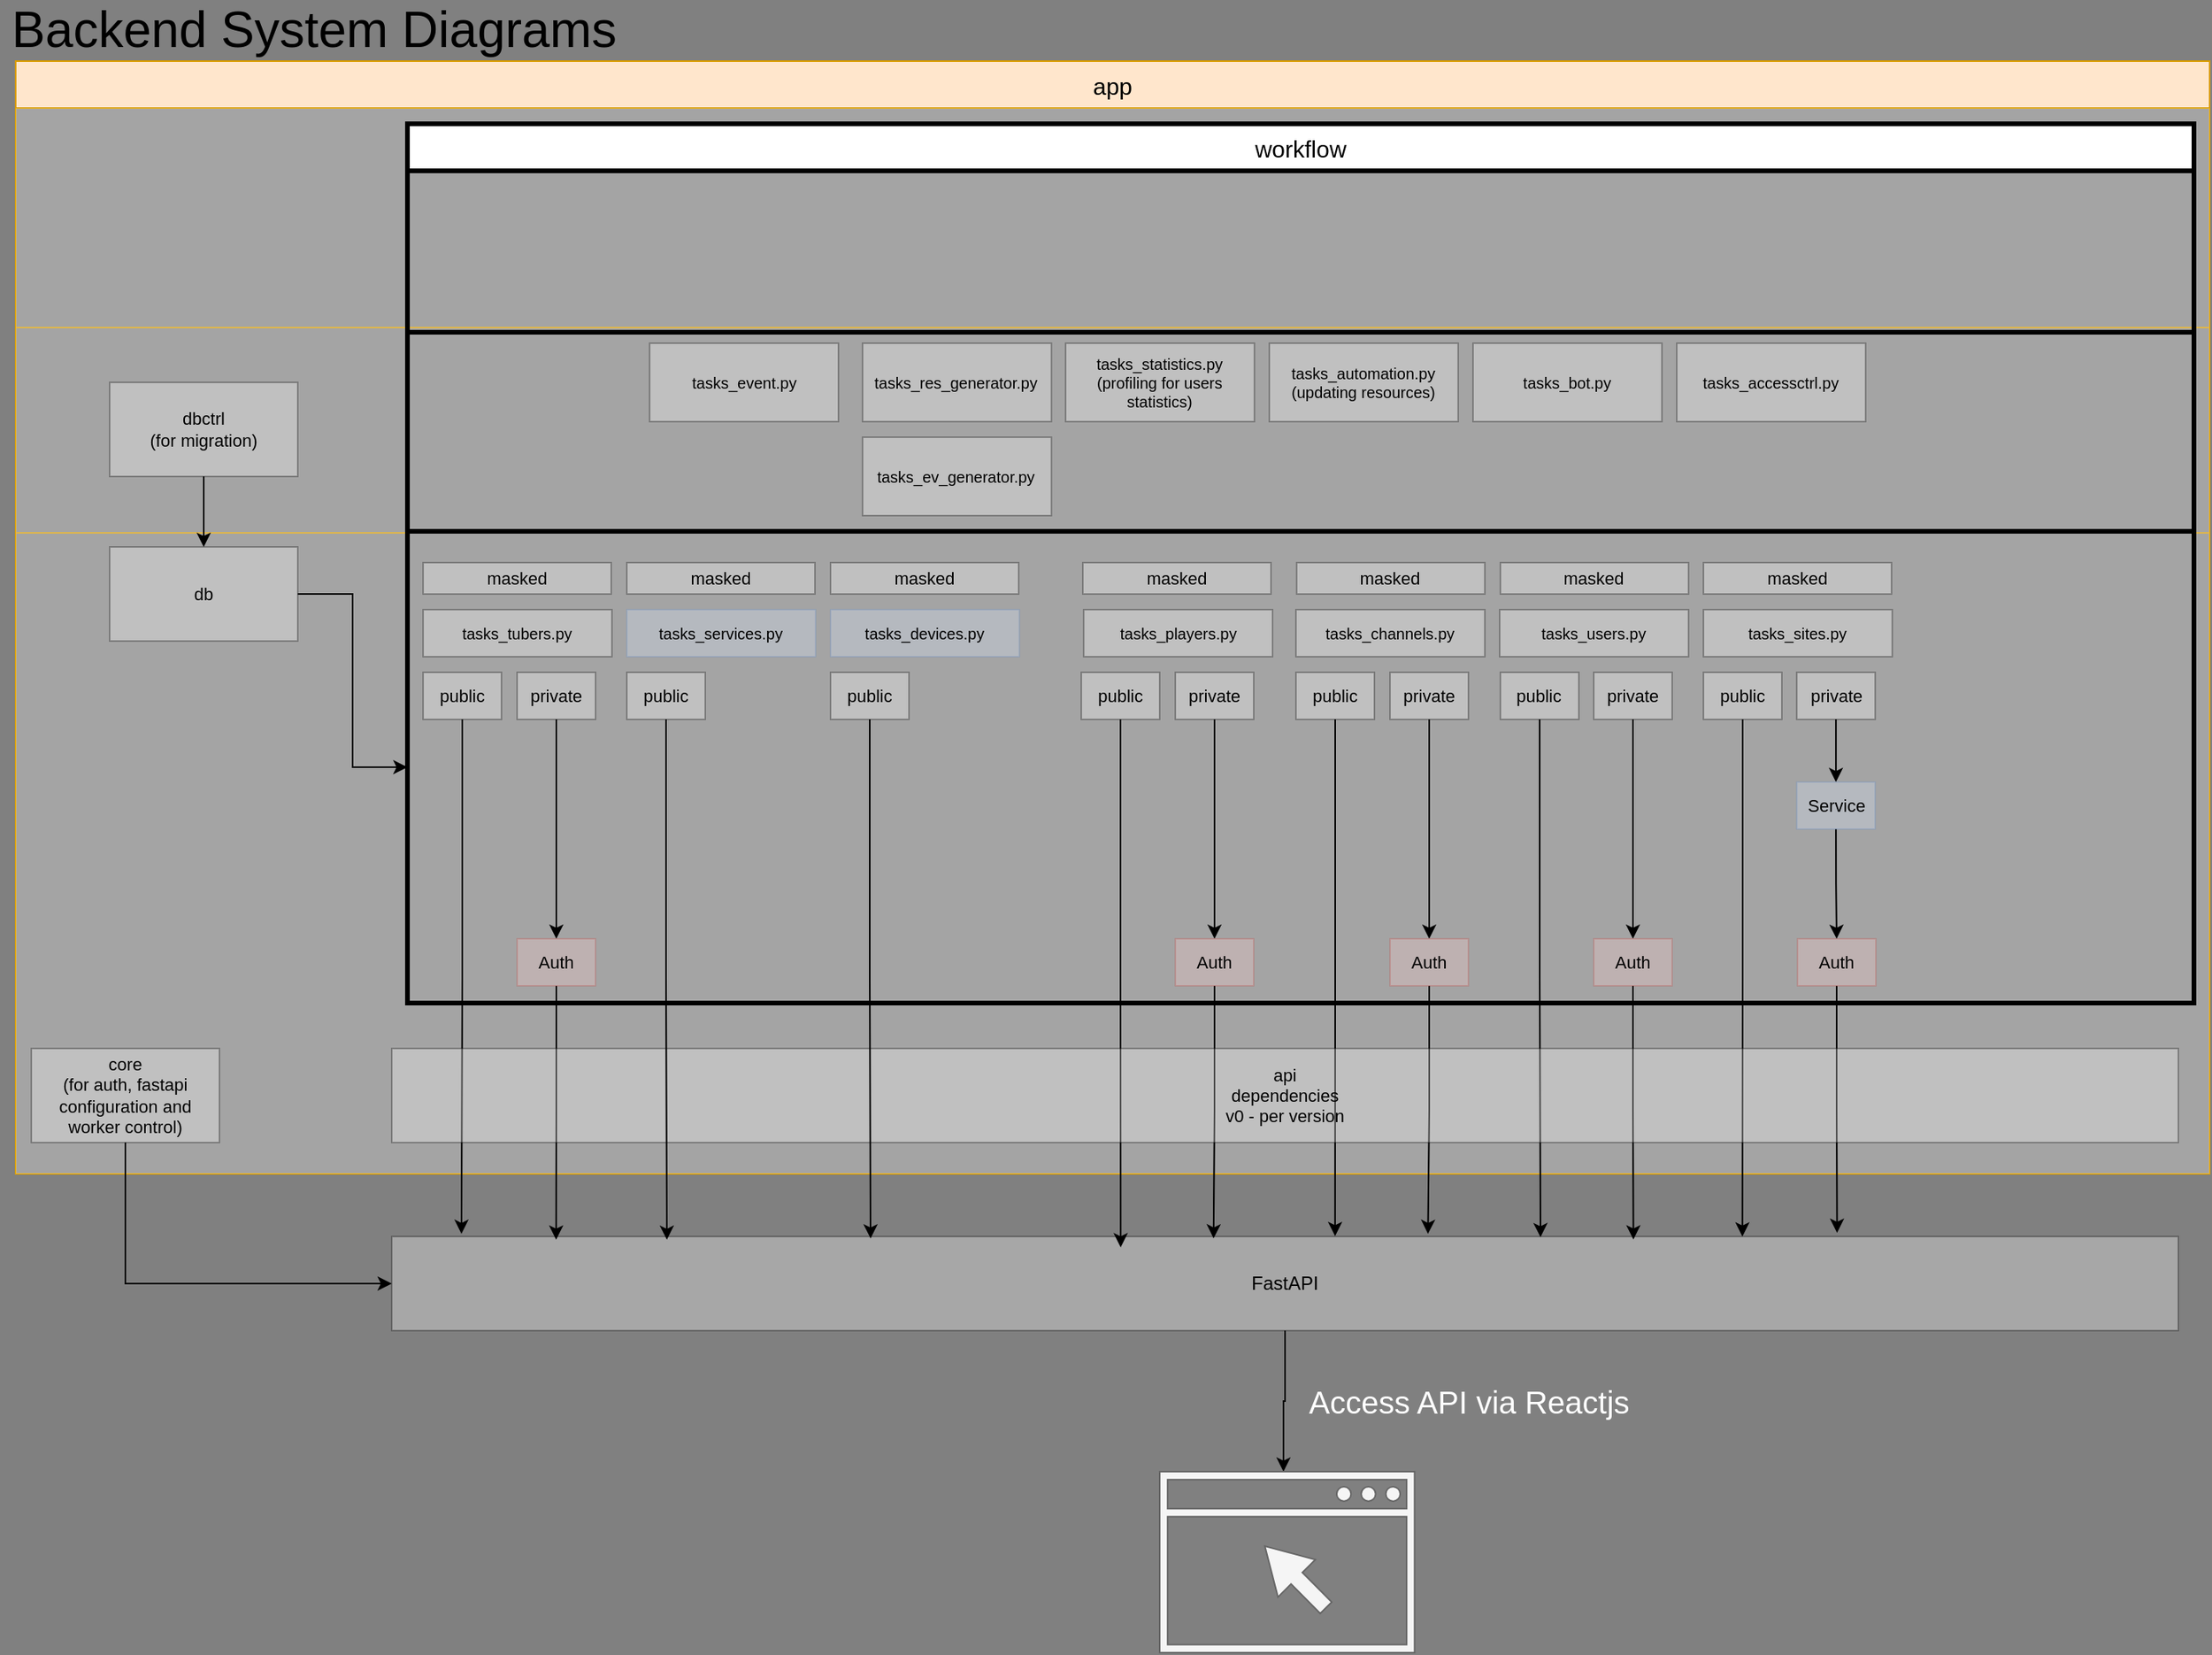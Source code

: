 <mxfile version="16.1.0" type="github">
  <diagram id="8mYQ9tFJFdCZUb9-reb6" name="Page-1">
    <mxGraphModel dx="1407" dy="750" grid="1" gridSize="10" guides="1" tooltips="1" connect="1" arrows="1" fold="1" page="1" pageScale="1" pageWidth="827" pageHeight="1169" background="#808080" math="0" shadow="0">
      <root>
        <mxCell id="0" />
        <mxCell id="1" parent="0" />
        <mxCell id="WOKx7JHoCVHnTNnq_0IK-1" value="app" style="shape=table;startSize=30;container=1;collapsible=0;childLayout=tableLayout;fontSize=15;fillColor=#ffe6cc;strokeColor=#d79b00;movable=1;resizable=1;rotatable=1;deletable=1;editable=1;connectable=1;fontColor=#000000;" vertex="1" parent="1">
          <mxGeometry x="10" y="50" width="1400" height="710" as="geometry" />
        </mxCell>
        <mxCell id="WOKx7JHoCVHnTNnq_0IK-2" value="" style="shape=partialRectangle;collapsible=0;dropTarget=0;fillColor=none;top=0;left=0;bottom=0;right=0;points=[[0,0.5],[1,0.5]];portConstraint=eastwest;fontSize=32;opacity=30;" vertex="1" parent="WOKx7JHoCVHnTNnq_0IK-1">
          <mxGeometry y="30" width="1400" height="140" as="geometry" />
        </mxCell>
        <mxCell id="WOKx7JHoCVHnTNnq_0IK-3" value="" style="shape=partialRectangle;html=1;whiteSpace=wrap;connectable=0;overflow=hidden;fillColor=#f5f5f5;top=0;left=0;bottom=0;right=0;pointerEvents=1;fontSize=32;opacity=30;strokeColor=#666666;fontColor=#333333;" vertex="1" parent="WOKx7JHoCVHnTNnq_0IK-2">
          <mxGeometry width="1400" height="140" as="geometry">
            <mxRectangle width="1400" height="140" as="alternateBounds" />
          </mxGeometry>
        </mxCell>
        <mxCell id="WOKx7JHoCVHnTNnq_0IK-4" value="" style="shape=partialRectangle;collapsible=0;dropTarget=0;fillColor=none;top=0;left=0;bottom=0;right=0;points=[[0,0.5],[1,0.5]];portConstraint=eastwest;fontSize=32;opacity=30;" vertex="1" parent="WOKx7JHoCVHnTNnq_0IK-1">
          <mxGeometry y="170" width="1400" height="131" as="geometry" />
        </mxCell>
        <mxCell id="WOKx7JHoCVHnTNnq_0IK-5" value="" style="shape=partialRectangle;html=1;whiteSpace=wrap;connectable=0;overflow=hidden;fillColor=#f5f5f5;top=0;left=0;bottom=0;right=0;pointerEvents=1;fontSize=32;opacity=30;fontColor=#333333;strokeColor=#666666;" vertex="1" parent="WOKx7JHoCVHnTNnq_0IK-4">
          <mxGeometry width="1400" height="131" as="geometry">
            <mxRectangle width="1400" height="131" as="alternateBounds" />
          </mxGeometry>
        </mxCell>
        <mxCell id="WOKx7JHoCVHnTNnq_0IK-6" value="" style="shape=partialRectangle;collapsible=0;dropTarget=0;fillColor=none;top=0;left=0;bottom=0;right=0;points=[[0,0.5],[1,0.5]];portConstraint=eastwest;fontSize=15;opacity=30;" vertex="1" parent="WOKx7JHoCVHnTNnq_0IK-1">
          <mxGeometry y="301" width="1400" height="409" as="geometry" />
        </mxCell>
        <mxCell id="WOKx7JHoCVHnTNnq_0IK-7" value="" style="shape=partialRectangle;html=1;whiteSpace=wrap;connectable=0;overflow=hidden;fillColor=#f5f5f5;top=0;left=0;bottom=0;right=0;pointerEvents=1;fontSize=15;opacity=30;fontColor=#333333;strokeColor=#666666;" vertex="1" parent="WOKx7JHoCVHnTNnq_0IK-6">
          <mxGeometry width="1400" height="409" as="geometry">
            <mxRectangle width="1400" height="409" as="alternateBounds" />
          </mxGeometry>
        </mxCell>
        <mxCell id="ISWFT-Lty1C0rzzajxvx-115" value="workflow" style="shape=table;startSize=30;container=1;collapsible=0;childLayout=tableLayout;fontSize=15;movable=1;resizable=1;rotatable=1;deletable=1;editable=1;connectable=1;strokeWidth=3;" vertex="1" parent="1">
          <mxGeometry x="260" y="90" width="1140" height="561" as="geometry" />
        </mxCell>
        <mxCell id="ISWFT-Lty1C0rzzajxvx-116" value="" style="shape=partialRectangle;collapsible=0;dropTarget=0;fillColor=none;top=0;left=0;bottom=0;right=0;points=[[0,0.5],[1,0.5]];portConstraint=eastwest;fontSize=32;opacity=30;movable=1;resizable=1;rotatable=1;deletable=1;editable=1;connectable=1;" vertex="1" parent="ISWFT-Lty1C0rzzajxvx-115">
          <mxGeometry y="30" width="1140" height="103" as="geometry" />
        </mxCell>
        <mxCell id="ISWFT-Lty1C0rzzajxvx-117" value="" style="shape=partialRectangle;html=1;whiteSpace=wrap;connectable=0;overflow=hidden;fillColor=none;top=0;left=0;bottom=0;right=0;pointerEvents=1;fontSize=32;opacity=30;" vertex="1" parent="ISWFT-Lty1C0rzzajxvx-116">
          <mxGeometry width="1140" height="103" as="geometry">
            <mxRectangle width="1140" height="103" as="alternateBounds" />
          </mxGeometry>
        </mxCell>
        <mxCell id="ISWFT-Lty1C0rzzajxvx-118" value="" style="shape=partialRectangle;collapsible=0;dropTarget=0;fillColor=none;top=0;left=0;bottom=0;right=0;points=[[0,0.5],[1,0.5]];portConstraint=eastwest;fontSize=32;opacity=30;movable=1;resizable=1;rotatable=1;deletable=1;editable=1;connectable=1;" vertex="1" parent="ISWFT-Lty1C0rzzajxvx-115">
          <mxGeometry y="133" width="1140" height="127" as="geometry" />
        </mxCell>
        <mxCell id="ISWFT-Lty1C0rzzajxvx-119" value="" style="shape=partialRectangle;html=1;whiteSpace=wrap;connectable=0;overflow=hidden;fillColor=none;top=0;left=0;bottom=0;right=0;pointerEvents=1;fontSize=32;opacity=30;" vertex="1" parent="ISWFT-Lty1C0rzzajxvx-118">
          <mxGeometry width="1140" height="127" as="geometry">
            <mxRectangle width="1140" height="127" as="alternateBounds" />
          </mxGeometry>
        </mxCell>
        <mxCell id="ISWFT-Lty1C0rzzajxvx-121" value="" style="shape=partialRectangle;collapsible=0;dropTarget=0;fillColor=none;top=0;left=0;bottom=0;right=0;points=[[0,0.5],[1,0.5]];portConstraint=eastwest;fontSize=15;opacity=30;movable=1;resizable=1;rotatable=1;deletable=1;editable=1;connectable=1;" vertex="1" parent="ISWFT-Lty1C0rzzajxvx-115">
          <mxGeometry y="260" width="1140" height="301" as="geometry" />
        </mxCell>
        <mxCell id="ISWFT-Lty1C0rzzajxvx-122" value="" style="shape=partialRectangle;html=1;whiteSpace=wrap;connectable=0;overflow=hidden;fillColor=none;top=0;left=0;bottom=0;right=0;pointerEvents=1;fontSize=15;opacity=30;" vertex="1" parent="ISWFT-Lty1C0rzzajxvx-121">
          <mxGeometry width="1140" height="301" as="geometry">
            <mxRectangle width="1140" height="301" as="alternateBounds" />
          </mxGeometry>
        </mxCell>
        <mxCell id="WOKx7JHoCVHnTNnq_0IK-93" style="edgeStyle=orthogonalEdgeStyle;rounded=0;orthogonalLoop=1;jettySize=auto;html=1;exitX=0.5;exitY=1;exitDx=0;exitDy=0;fontSize=11;" edge="1" parent="1" source="ISWFT-Lty1C0rzzajxvx-112" target="WOKx7JHoCVHnTNnq_0IK-92">
          <mxGeometry relative="1" as="geometry">
            <Array as="points">
              <mxPoint x="820" y="905" />
              <mxPoint x="819" y="905" />
            </Array>
          </mxGeometry>
        </mxCell>
        <mxCell id="ISWFT-Lty1C0rzzajxvx-112" value="FastAPI" style="whiteSpace=wrap;html=1;opacity=30;" vertex="1" parent="1">
          <mxGeometry x="250" y="800" width="1140" height="60" as="geometry" />
        </mxCell>
        <mxCell id="ISWFT-Lty1C0rzzajxvx-113" value="&lt;div style=&quot;font-size: 32px&quot;&gt;&lt;font style=&quot;font-size: 32px&quot;&gt;Backend System Diagrams&lt;/font&gt;&lt;/div&gt;" style="text;html=1;align=center;verticalAlign=middle;resizable=0;points=[];autosize=1;strokeColor=none;fillColor=none;" vertex="1" parent="1">
          <mxGeometry y="20" width="400" height="20" as="geometry" />
        </mxCell>
        <mxCell id="WOKx7JHoCVHnTNnq_0IK-20" style="edgeStyle=orthogonalEdgeStyle;rounded=0;orthogonalLoop=1;jettySize=auto;html=1;exitX=0.5;exitY=1;exitDx=0;exitDy=0;fontSize=11;movable=1;resizable=1;rotatable=1;deletable=1;editable=1;connectable=1;entryX=0.039;entryY=-0.029;entryDx=0;entryDy=0;entryPerimeter=0;" edge="1" parent="1" source="WOKx7JHoCVHnTNnq_0IK-11" target="ISWFT-Lty1C0rzzajxvx-112">
          <mxGeometry relative="1" as="geometry">
            <mxPoint x="295" y="780" as="targetPoint" />
            <Array as="points">
              <mxPoint x="295" y="635" />
            </Array>
          </mxGeometry>
        </mxCell>
        <mxCell id="WOKx7JHoCVHnTNnq_0IK-11" value="public" style="whiteSpace=wrap;html=1;fontSize=11;opacity=30;" vertex="1" parent="1">
          <mxGeometry x="270" y="440" width="50" height="30" as="geometry" />
        </mxCell>
        <mxCell id="ISWFT-Lty1C0rzzajxvx-114" value="tasks_tubers.py" style="whiteSpace=wrap;html=1;opacity=30;fontSize=10;" vertex="1" parent="1">
          <mxGeometry x="270" y="400" width="120.455" height="30" as="geometry" />
        </mxCell>
        <mxCell id="WOKx7JHoCVHnTNnq_0IK-8" value="tasks_players.py" style="whiteSpace=wrap;html=1;opacity=30;fontSize=10;" vertex="1" parent="1">
          <mxGeometry x="691.545" y="400" width="120.455" height="30" as="geometry" />
        </mxCell>
        <mxCell id="WOKx7JHoCVHnTNnq_0IK-9" value="tasks_users.py" style="whiteSpace=wrap;html=1;opacity=30;fontSize=10;" vertex="1" parent="1">
          <mxGeometry x="956.995" y="400" width="120.455" height="30" as="geometry" />
        </mxCell>
        <mxCell id="WOKx7JHoCVHnTNnq_0IK-10" value="&lt;div style=&quot;font-size: 10px;&quot;&gt;tasks_channels.py&lt;/div&gt;" style="whiteSpace=wrap;html=1;opacity=30;fontSize=10;" vertex="1" parent="1">
          <mxGeometry x="826.995" y="400" width="120.455" height="30" as="geometry" />
        </mxCell>
        <mxCell id="WOKx7JHoCVHnTNnq_0IK-33" style="edgeStyle=orthogonalEdgeStyle;rounded=0;orthogonalLoop=1;jettySize=auto;html=1;exitX=0.5;exitY=1;exitDx=0;exitDy=0;fontSize=11;" edge="1" parent="1" source="WOKx7JHoCVHnTNnq_0IK-13" target="WOKx7JHoCVHnTNnq_0IK-28">
          <mxGeometry relative="1" as="geometry" />
        </mxCell>
        <mxCell id="WOKx7JHoCVHnTNnq_0IK-13" value="private" style="whiteSpace=wrap;html=1;fontSize=11;opacity=30;" vertex="1" parent="1">
          <mxGeometry x="330" y="440" width="50" height="30" as="geometry" />
        </mxCell>
        <mxCell id="WOKx7JHoCVHnTNnq_0IK-34" style="edgeStyle=orthogonalEdgeStyle;rounded=0;orthogonalLoop=1;jettySize=auto;html=1;exitX=0.5;exitY=1;exitDx=0;exitDy=0;entryX=0.5;entryY=0;entryDx=0;entryDy=0;fontSize=11;" edge="1" parent="1" source="WOKx7JHoCVHnTNnq_0IK-14" target="WOKx7JHoCVHnTNnq_0IK-29">
          <mxGeometry relative="1" as="geometry" />
        </mxCell>
        <mxCell id="WOKx7JHoCVHnTNnq_0IK-14" value="private" style="whiteSpace=wrap;html=1;fontSize=11;opacity=30;" vertex="1" parent="1">
          <mxGeometry x="750" y="440" width="50" height="30" as="geometry" />
        </mxCell>
        <mxCell id="WOKx7JHoCVHnTNnq_0IK-88" style="edgeStyle=orthogonalEdgeStyle;rounded=0;orthogonalLoop=1;jettySize=auto;html=1;exitX=0.5;exitY=1;exitDx=0;exitDy=0;entryX=0.408;entryY=0.114;entryDx=0;entryDy=0;entryPerimeter=0;fontSize=11;" edge="1" parent="1" source="WOKx7JHoCVHnTNnq_0IK-15" target="ISWFT-Lty1C0rzzajxvx-112">
          <mxGeometry relative="1" as="geometry" />
        </mxCell>
        <mxCell id="WOKx7JHoCVHnTNnq_0IK-15" value="public" style="whiteSpace=wrap;html=1;fontSize=11;opacity=30;" vertex="1" parent="1">
          <mxGeometry x="690" y="440" width="50" height="30" as="geometry" />
        </mxCell>
        <mxCell id="WOKx7JHoCVHnTNnq_0IK-16" value="masked" style="whiteSpace=wrap;html=1;fontSize=11;opacity=30;" vertex="1" parent="1">
          <mxGeometry x="270" y="370" width="120" height="20" as="geometry" />
        </mxCell>
        <mxCell id="WOKx7JHoCVHnTNnq_0IK-17" value="masked" style="whiteSpace=wrap;html=1;fontSize=11;opacity=30;" vertex="1" parent="1">
          <mxGeometry x="691" y="370" width="120" height="20" as="geometry" />
        </mxCell>
        <mxCell id="WOKx7JHoCVHnTNnq_0IK-18" value="masked" style="whiteSpace=wrap;html=1;fontSize=11;opacity=30;" vertex="1" parent="1">
          <mxGeometry x="957.45" y="370" width="120" height="20" as="geometry" />
        </mxCell>
        <mxCell id="WOKx7JHoCVHnTNnq_0IK-19" value="masked" style="whiteSpace=wrap;html=1;fontSize=11;opacity=30;" vertex="1" parent="1">
          <mxGeometry x="827.45" y="370" width="120" height="20" as="geometry" />
        </mxCell>
        <mxCell id="WOKx7JHoCVHnTNnq_0IK-36" style="edgeStyle=orthogonalEdgeStyle;rounded=0;orthogonalLoop=1;jettySize=auto;html=1;exitX=0.5;exitY=1;exitDx=0;exitDy=0;entryX=0.5;entryY=0;entryDx=0;entryDy=0;fontSize=11;" edge="1" parent="1" source="WOKx7JHoCVHnTNnq_0IK-22" target="WOKx7JHoCVHnTNnq_0IK-31">
          <mxGeometry relative="1" as="geometry" />
        </mxCell>
        <mxCell id="WOKx7JHoCVHnTNnq_0IK-22" value="private" style="whiteSpace=wrap;html=1;fontSize=11;opacity=30;" vertex="1" parent="1">
          <mxGeometry x="1017" y="440" width="50" height="30" as="geometry" />
        </mxCell>
        <mxCell id="WOKx7JHoCVHnTNnq_0IK-27" style="edgeStyle=orthogonalEdgeStyle;rounded=0;orthogonalLoop=1;jettySize=auto;html=1;exitX=0.5;exitY=1;exitDx=0;exitDy=0;fontSize=11;movable=1;resizable=1;rotatable=1;deletable=1;editable=1;connectable=1;entryX=0.643;entryY=0.007;entryDx=0;entryDy=0;entryPerimeter=0;" edge="1" parent="1" source="WOKx7JHoCVHnTNnq_0IK-23" target="ISWFT-Lty1C0rzzajxvx-112">
          <mxGeometry relative="1" as="geometry">
            <mxPoint x="983" y="780" as="targetPoint" />
          </mxGeometry>
        </mxCell>
        <mxCell id="WOKx7JHoCVHnTNnq_0IK-23" value="public" style="whiteSpace=wrap;html=1;fontSize=11;opacity=30;" vertex="1" parent="1">
          <mxGeometry x="957.45" y="440" width="50" height="30" as="geometry" />
        </mxCell>
        <mxCell id="WOKx7JHoCVHnTNnq_0IK-35" style="edgeStyle=orthogonalEdgeStyle;rounded=0;orthogonalLoop=1;jettySize=auto;html=1;exitX=0.5;exitY=1;exitDx=0;exitDy=0;entryX=0.5;entryY=0;entryDx=0;entryDy=0;fontSize=11;" edge="1" parent="1" source="WOKx7JHoCVHnTNnq_0IK-24" target="WOKx7JHoCVHnTNnq_0IK-30">
          <mxGeometry relative="1" as="geometry" />
        </mxCell>
        <mxCell id="WOKx7JHoCVHnTNnq_0IK-24" value="private" style="whiteSpace=wrap;html=1;fontSize=11;opacity=30;" vertex="1" parent="1">
          <mxGeometry x="887" y="440" width="50" height="30" as="geometry" />
        </mxCell>
        <mxCell id="WOKx7JHoCVHnTNnq_0IK-26" style="edgeStyle=orthogonalEdgeStyle;rounded=0;orthogonalLoop=1;jettySize=auto;html=1;exitX=0.5;exitY=1;exitDx=0;exitDy=0;fontSize=11;movable=1;resizable=1;rotatable=1;deletable=1;editable=1;connectable=1;entryX=0.528;entryY=-0.005;entryDx=0;entryDy=0;entryPerimeter=0;" edge="1" parent="1" source="WOKx7JHoCVHnTNnq_0IK-25" target="ISWFT-Lty1C0rzzajxvx-112">
          <mxGeometry relative="1" as="geometry">
            <mxPoint x="852" y="780" as="targetPoint" />
          </mxGeometry>
        </mxCell>
        <mxCell id="WOKx7JHoCVHnTNnq_0IK-25" value="public" style="whiteSpace=wrap;html=1;fontSize=11;opacity=30;" vertex="1" parent="1">
          <mxGeometry x="827" y="440" width="50" height="30" as="geometry" />
        </mxCell>
        <mxCell id="WOKx7JHoCVHnTNnq_0IK-37" style="edgeStyle=orthogonalEdgeStyle;rounded=0;orthogonalLoop=1;jettySize=auto;html=1;exitX=0.5;exitY=1;exitDx=0;exitDy=0;fontSize=11;movable=1;resizable=1;rotatable=1;deletable=1;editable=1;connectable=1;entryX=0.092;entryY=0.033;entryDx=0;entryDy=0;entryPerimeter=0;" edge="1" parent="1" source="WOKx7JHoCVHnTNnq_0IK-28" target="ISWFT-Lty1C0rzzajxvx-112">
          <mxGeometry relative="1" as="geometry">
            <mxPoint x="355" y="780" as="targetPoint" />
          </mxGeometry>
        </mxCell>
        <mxCell id="WOKx7JHoCVHnTNnq_0IK-28" value="Auth" style="whiteSpace=wrap;html=1;fontSize=11;opacity=30;fillColor=#f8cecc;strokeColor=#b85450;" vertex="1" parent="1">
          <mxGeometry x="330" y="610" width="50" height="30" as="geometry" />
        </mxCell>
        <mxCell id="WOKx7JHoCVHnTNnq_0IK-38" style="edgeStyle=orthogonalEdgeStyle;rounded=0;orthogonalLoop=1;jettySize=auto;html=1;exitX=0.5;exitY=1;exitDx=0;exitDy=0;fontSize=11;movable=1;resizable=1;rotatable=1;deletable=1;editable=1;connectable=1;entryX=0.46;entryY=0.019;entryDx=0;entryDy=0;entryPerimeter=0;" edge="1" parent="1" source="WOKx7JHoCVHnTNnq_0IK-29" target="ISWFT-Lty1C0rzzajxvx-112">
          <mxGeometry relative="1" as="geometry">
            <mxPoint x="775" y="780" as="targetPoint" />
          </mxGeometry>
        </mxCell>
        <mxCell id="WOKx7JHoCVHnTNnq_0IK-29" value="Auth" style="whiteSpace=wrap;html=1;fontSize=11;opacity=30;fillColor=#f8cecc;strokeColor=#b85450;" vertex="1" parent="1">
          <mxGeometry x="750" y="610" width="50" height="30" as="geometry" />
        </mxCell>
        <mxCell id="WOKx7JHoCVHnTNnq_0IK-39" style="edgeStyle=orthogonalEdgeStyle;rounded=0;orthogonalLoop=1;jettySize=auto;html=1;exitX=0.5;exitY=1;exitDx=0;exitDy=0;fontSize=11;movable=1;resizable=1;rotatable=1;deletable=1;editable=1;connectable=1;entryX=0.58;entryY=-0.029;entryDx=0;entryDy=0;entryPerimeter=0;" edge="1" parent="1" source="WOKx7JHoCVHnTNnq_0IK-30" target="ISWFT-Lty1C0rzzajxvx-112">
          <mxGeometry relative="1" as="geometry">
            <mxPoint x="912" y="780" as="targetPoint" />
          </mxGeometry>
        </mxCell>
        <mxCell id="WOKx7JHoCVHnTNnq_0IK-30" value="Auth" style="whiteSpace=wrap;html=1;fontSize=11;opacity=30;fillColor=#f8cecc;strokeColor=#b85450;" vertex="1" parent="1">
          <mxGeometry x="887" y="610" width="50" height="30" as="geometry" />
        </mxCell>
        <mxCell id="WOKx7JHoCVHnTNnq_0IK-40" style="edgeStyle=orthogonalEdgeStyle;rounded=0;orthogonalLoop=1;jettySize=auto;html=1;exitX=0.5;exitY=1;exitDx=0;exitDy=0;fontSize=11;movable=1;resizable=1;rotatable=1;deletable=1;editable=1;connectable=1;entryX=0.695;entryY=0.031;entryDx=0;entryDy=0;entryPerimeter=0;" edge="1" parent="1" source="WOKx7JHoCVHnTNnq_0IK-31" target="ISWFT-Lty1C0rzzajxvx-112">
          <mxGeometry relative="1" as="geometry">
            <mxPoint x="1042" y="780" as="targetPoint" />
          </mxGeometry>
        </mxCell>
        <mxCell id="WOKx7JHoCVHnTNnq_0IK-31" value="Auth" style="whiteSpace=wrap;html=1;fontSize=11;opacity=30;fillColor=#f8cecc;strokeColor=#b85450;" vertex="1" parent="1">
          <mxGeometry x="1017" y="610" width="50" height="30" as="geometry" />
        </mxCell>
        <mxCell id="WOKx7JHoCVHnTNnq_0IK-41" value="tasks_sites.py" style="whiteSpace=wrap;html=1;opacity=30;fontSize=10;" vertex="1" parent="1">
          <mxGeometry x="1087" y="400" width="120.455" height="30" as="geometry" />
        </mxCell>
        <mxCell id="WOKx7JHoCVHnTNnq_0IK-50" value="masked" style="whiteSpace=wrap;html=1;fontSize=11;opacity=30;" vertex="1" parent="1">
          <mxGeometry x="1087" y="370" width="120" height="20" as="geometry" />
        </mxCell>
        <mxCell id="WOKx7JHoCVHnTNnq_0IK-90" style="edgeStyle=orthogonalEdgeStyle;rounded=0;orthogonalLoop=1;jettySize=auto;html=1;exitX=0.5;exitY=1;exitDx=0;exitDy=0;entryX=0.756;entryY=0;entryDx=0;entryDy=0;entryPerimeter=0;fontSize=11;" edge="1" parent="1" source="WOKx7JHoCVHnTNnq_0IK-52" target="ISWFT-Lty1C0rzzajxvx-112">
          <mxGeometry relative="1" as="geometry" />
        </mxCell>
        <mxCell id="WOKx7JHoCVHnTNnq_0IK-52" value="public" style="whiteSpace=wrap;html=1;fontSize=11;opacity=30;" vertex="1" parent="1">
          <mxGeometry x="1087" y="440" width="50" height="30" as="geometry" />
        </mxCell>
        <mxCell id="WOKx7JHoCVHnTNnq_0IK-54" style="edgeStyle=orthogonalEdgeStyle;rounded=0;orthogonalLoop=1;jettySize=auto;html=1;exitX=0.5;exitY=1;exitDx=0;exitDy=0;fontSize=11;movable=1;resizable=1;rotatable=1;deletable=1;editable=1;connectable=1;entryX=0.809;entryY=-0.04;entryDx=0;entryDy=0;entryPerimeter=0;" edge="1" parent="1" source="WOKx7JHoCVHnTNnq_0IK-67" target="ISWFT-Lty1C0rzzajxvx-112">
          <mxGeometry relative="1" as="geometry">
            <mxPoint x="1172" y="780" as="targetPoint" />
          </mxGeometry>
        </mxCell>
        <mxCell id="WOKx7JHoCVHnTNnq_0IK-69" style="edgeStyle=orthogonalEdgeStyle;rounded=0;orthogonalLoop=1;jettySize=auto;html=1;exitX=0.5;exitY=1;exitDx=0;exitDy=0;entryX=0.5;entryY=0;entryDx=0;entryDy=0;fontSize=11;" edge="1" parent="1" source="WOKx7JHoCVHnTNnq_0IK-53" target="WOKx7JHoCVHnTNnq_0IK-68">
          <mxGeometry relative="1" as="geometry" />
        </mxCell>
        <mxCell id="WOKx7JHoCVHnTNnq_0IK-53" value="private" style="whiteSpace=wrap;html=1;fontSize=11;opacity=30;" vertex="1" parent="1">
          <mxGeometry x="1146.55" y="440" width="50" height="30" as="geometry" />
        </mxCell>
        <mxCell id="WOKx7JHoCVHnTNnq_0IK-65" style="edgeStyle=orthogonalEdgeStyle;rounded=0;orthogonalLoop=1;jettySize=auto;html=1;exitX=1;exitY=0.5;exitDx=0;exitDy=0;entryX=0;entryY=0.5;entryDx=0;entryDy=0;fontSize=11;" edge="1" parent="1" source="WOKx7JHoCVHnTNnq_0IK-55" target="ISWFT-Lty1C0rzzajxvx-121">
          <mxGeometry relative="1" as="geometry" />
        </mxCell>
        <mxCell id="WOKx7JHoCVHnTNnq_0IK-55" value="db" style="whiteSpace=wrap;html=1;fontSize=11;opacity=30;" vertex="1" parent="1">
          <mxGeometry x="70" y="360" width="120" height="60" as="geometry" />
        </mxCell>
        <mxCell id="WOKx7JHoCVHnTNnq_0IK-57" style="edgeStyle=orthogonalEdgeStyle;rounded=0;orthogonalLoop=1;jettySize=auto;html=1;exitX=0.5;exitY=1;exitDx=0;exitDy=0;entryX=0.5;entryY=0;entryDx=0;entryDy=0;fontSize=11;" edge="1" parent="1" source="WOKx7JHoCVHnTNnq_0IK-56" target="WOKx7JHoCVHnTNnq_0IK-55">
          <mxGeometry relative="1" as="geometry" />
        </mxCell>
        <mxCell id="WOKx7JHoCVHnTNnq_0IK-56" value="&lt;div&gt;dbctrl&lt;/div&gt;&lt;div&gt;(for migration)&lt;br&gt;&lt;/div&gt;" style="whiteSpace=wrap;html=1;fontSize=11;opacity=30;" vertex="1" parent="1">
          <mxGeometry x="70" y="255" width="120" height="60" as="geometry" />
        </mxCell>
        <mxCell id="WOKx7JHoCVHnTNnq_0IK-58" value="&lt;div&gt;api&lt;/div&gt;&lt;div&gt;dependencies&lt;/div&gt;&lt;div&gt;v0 - per version&lt;/div&gt;" style="whiteSpace=wrap;html=1;fontSize=11;opacity=30;" vertex="1" parent="1">
          <mxGeometry x="250" y="680" width="1140" height="60" as="geometry" />
        </mxCell>
        <mxCell id="WOKx7JHoCVHnTNnq_0IK-66" style="edgeStyle=orthogonalEdgeStyle;rounded=0;orthogonalLoop=1;jettySize=auto;html=1;exitX=0.5;exitY=1;exitDx=0;exitDy=0;entryX=0;entryY=0.5;entryDx=0;entryDy=0;fontSize=11;" edge="1" parent="1" source="WOKx7JHoCVHnTNnq_0IK-59" target="ISWFT-Lty1C0rzzajxvx-112">
          <mxGeometry relative="1" as="geometry" />
        </mxCell>
        <mxCell id="WOKx7JHoCVHnTNnq_0IK-59" value="&lt;div&gt;core&lt;/div&gt;&lt;div&gt;(for auth, fastapi configuration and worker control)&lt;br&gt;&lt;/div&gt;" style="whiteSpace=wrap;html=1;fontSize=11;opacity=30;" vertex="1" parent="1">
          <mxGeometry x="20" y="680" width="120" height="60" as="geometry" />
        </mxCell>
        <mxCell id="WOKx7JHoCVHnTNnq_0IK-67" value="Auth" style="whiteSpace=wrap;html=1;fontSize=11;opacity=30;fillColor=#f8cecc;strokeColor=#b85450;" vertex="1" parent="1">
          <mxGeometry x="1147" y="610" width="50" height="30" as="geometry" />
        </mxCell>
        <mxCell id="WOKx7JHoCVHnTNnq_0IK-70" style="edgeStyle=orthogonalEdgeStyle;rounded=0;orthogonalLoop=1;jettySize=auto;html=1;exitX=0.5;exitY=1;exitDx=0;exitDy=0;entryX=0.5;entryY=0;entryDx=0;entryDy=0;fontSize=11;" edge="1" parent="1" source="WOKx7JHoCVHnTNnq_0IK-68" target="WOKx7JHoCVHnTNnq_0IK-67">
          <mxGeometry relative="1" as="geometry" />
        </mxCell>
        <mxCell id="WOKx7JHoCVHnTNnq_0IK-68" value="Service" style="whiteSpace=wrap;html=1;fontSize=11;opacity=30;fillColor=#dae8fc;strokeColor=#6c8ebf;" vertex="1" parent="1">
          <mxGeometry x="1146.55" y="510" width="50" height="30" as="geometry" />
        </mxCell>
        <mxCell id="WOKx7JHoCVHnTNnq_0IK-71" value="masked" style="whiteSpace=wrap;html=1;fontSize=11;opacity=30;" vertex="1" parent="1">
          <mxGeometry x="400" y="370" width="120" height="20" as="geometry" />
        </mxCell>
        <mxCell id="WOKx7JHoCVHnTNnq_0IK-72" value="tasks_services.py" style="whiteSpace=wrap;html=1;opacity=30;fontSize=10;fillColor=#dae8fc;strokeColor=#6c8ebf;" vertex="1" parent="1">
          <mxGeometry x="400" y="400" width="120.455" height="30" as="geometry" />
        </mxCell>
        <mxCell id="WOKx7JHoCVHnTNnq_0IK-87" style="edgeStyle=orthogonalEdgeStyle;rounded=0;orthogonalLoop=1;jettySize=auto;html=1;exitX=0.5;exitY=1;exitDx=0;exitDy=0;entryX=0.154;entryY=0.034;entryDx=0;entryDy=0;entryPerimeter=0;fontSize=11;" edge="1" parent="1" source="WOKx7JHoCVHnTNnq_0IK-73" target="ISWFT-Lty1C0rzzajxvx-112">
          <mxGeometry relative="1" as="geometry" />
        </mxCell>
        <mxCell id="WOKx7JHoCVHnTNnq_0IK-73" value="public" style="whiteSpace=wrap;html=1;fontSize=11;opacity=30;" vertex="1" parent="1">
          <mxGeometry x="400" y="440" width="50" height="30" as="geometry" />
        </mxCell>
        <mxCell id="WOKx7JHoCVHnTNnq_0IK-76" value="masked" style="whiteSpace=wrap;html=1;fontSize=11;opacity=30;" vertex="1" parent="1">
          <mxGeometry x="530" y="370" width="120" height="20" as="geometry" />
        </mxCell>
        <mxCell id="WOKx7JHoCVHnTNnq_0IK-77" value="tasks_devices.py" style="whiteSpace=wrap;html=1;opacity=30;fontSize=10;fillColor=#dae8fc;strokeColor=#6c8ebf;" vertex="1" parent="1">
          <mxGeometry x="530" y="400" width="120.455" height="30" as="geometry" />
        </mxCell>
        <mxCell id="WOKx7JHoCVHnTNnq_0IK-79" style="edgeStyle=orthogonalEdgeStyle;rounded=0;orthogonalLoop=1;jettySize=auto;html=1;exitX=0.5;exitY=1;exitDx=0;exitDy=0;fontSize=11;entryX=0.268;entryY=0.02;entryDx=0;entryDy=0;entryPerimeter=0;" edge="1" parent="1" source="WOKx7JHoCVHnTNnq_0IK-78" target="ISWFT-Lty1C0rzzajxvx-112">
          <mxGeometry relative="1" as="geometry">
            <mxPoint x="555" y="780" as="targetPoint" />
          </mxGeometry>
        </mxCell>
        <mxCell id="WOKx7JHoCVHnTNnq_0IK-78" value="public" style="whiteSpace=wrap;html=1;fontSize=11;opacity=30;" vertex="1" parent="1">
          <mxGeometry x="530" y="440" width="50" height="30" as="geometry" />
        </mxCell>
        <mxCell id="WOKx7JHoCVHnTNnq_0IK-42" value="tasks_event.py" style="whiteSpace=wrap;html=1;opacity=30;fontSize=10;" vertex="1" parent="1">
          <mxGeometry x="414.55" y="230" width="120.454" height="50" as="geometry" />
        </mxCell>
        <mxCell id="WOKx7JHoCVHnTNnq_0IK-43" value="&lt;div style=&quot;font-size: 10px&quot;&gt;tasks_res_generator.py&lt;/div&gt;" style="whiteSpace=wrap;html=1;opacity=30;fontSize=10;" vertex="1" parent="1">
          <mxGeometry x="550.449" y="230" width="120.454" height="50" as="geometry" />
        </mxCell>
        <mxCell id="WOKx7JHoCVHnTNnq_0IK-80" value="&lt;div style=&quot;font-size: 10px&quot;&gt;tasks_statistics.py&lt;/div&gt;&lt;div style=&quot;font-size: 10px&quot;&gt;(profiling for users statistics)&lt;br&gt;&lt;/div&gt;" style="whiteSpace=wrap;html=1;opacity=30;fontSize=10;" vertex="1" parent="1">
          <mxGeometry x="679.998" y="230" width="120.454" height="50" as="geometry" />
        </mxCell>
        <mxCell id="WOKx7JHoCVHnTNnq_0IK-81" value="&lt;div style=&quot;font-size: 10px&quot;&gt;tasks_automation.py&lt;/div&gt;&lt;div style=&quot;font-size: 10px&quot;&gt;(updating resources)&lt;br&gt;&lt;/div&gt;" style="whiteSpace=wrap;html=1;opacity=30;fontSize=10;" vertex="1" parent="1">
          <mxGeometry x="809.998" y="230" width="120.454" height="50" as="geometry" />
        </mxCell>
        <mxCell id="WOKx7JHoCVHnTNnq_0IK-82" value="&lt;div style=&quot;font-size: 10px&quot;&gt;tasks_bot.py&lt;/div&gt;" style="whiteSpace=wrap;html=1;opacity=30;fontSize=10;" vertex="1" parent="1">
          <mxGeometry x="939.997" y="230" width="120.454" height="50" as="geometry" />
        </mxCell>
        <mxCell id="WOKx7JHoCVHnTNnq_0IK-83" value="&lt;div style=&quot;font-size: 10px&quot;&gt;tasks_accessctrl.py&lt;/div&gt;" style="whiteSpace=wrap;html=1;opacity=30;fontSize=10;" vertex="1" parent="1">
          <mxGeometry x="1069.996" y="230" width="120.454" height="50" as="geometry" />
        </mxCell>
        <mxCell id="WOKx7JHoCVHnTNnq_0IK-85" value="&lt;div style=&quot;font-size: 10px&quot;&gt;tasks_ev_generator.py&lt;/div&gt;" style="whiteSpace=wrap;html=1;opacity=30;fontSize=10;" vertex="1" parent="1">
          <mxGeometry x="550.449" y="290" width="120.454" height="50" as="geometry" />
        </mxCell>
        <mxCell id="WOKx7JHoCVHnTNnq_0IK-92" value="" style="sketch=0;pointerEvents=1;shadow=0;dashed=0;html=1;strokeColor=#666666;fillColor=#f5f5f5;aspect=fixed;labelPosition=center;verticalLabelPosition=bottom;verticalAlign=top;align=center;outlineConnect=0;shape=mxgraph.vvd.web_browser;fontSize=11;fontColor=#333333;" vertex="1" parent="1">
          <mxGeometry x="740" y="950" width="162.68" height="115.5" as="geometry" />
        </mxCell>
        <mxCell id="WOKx7JHoCVHnTNnq_0IK-94" value="Access API via Reactjs" style="text;html=1;align=center;verticalAlign=middle;resizable=0;points=[];autosize=1;strokeColor=none;fillColor=none;fontSize=20;fontColor=#FFFFFF;" vertex="1" parent="1">
          <mxGeometry x="827" y="890" width="220" height="30" as="geometry" />
        </mxCell>
      </root>
    </mxGraphModel>
  </diagram>
</mxfile>
